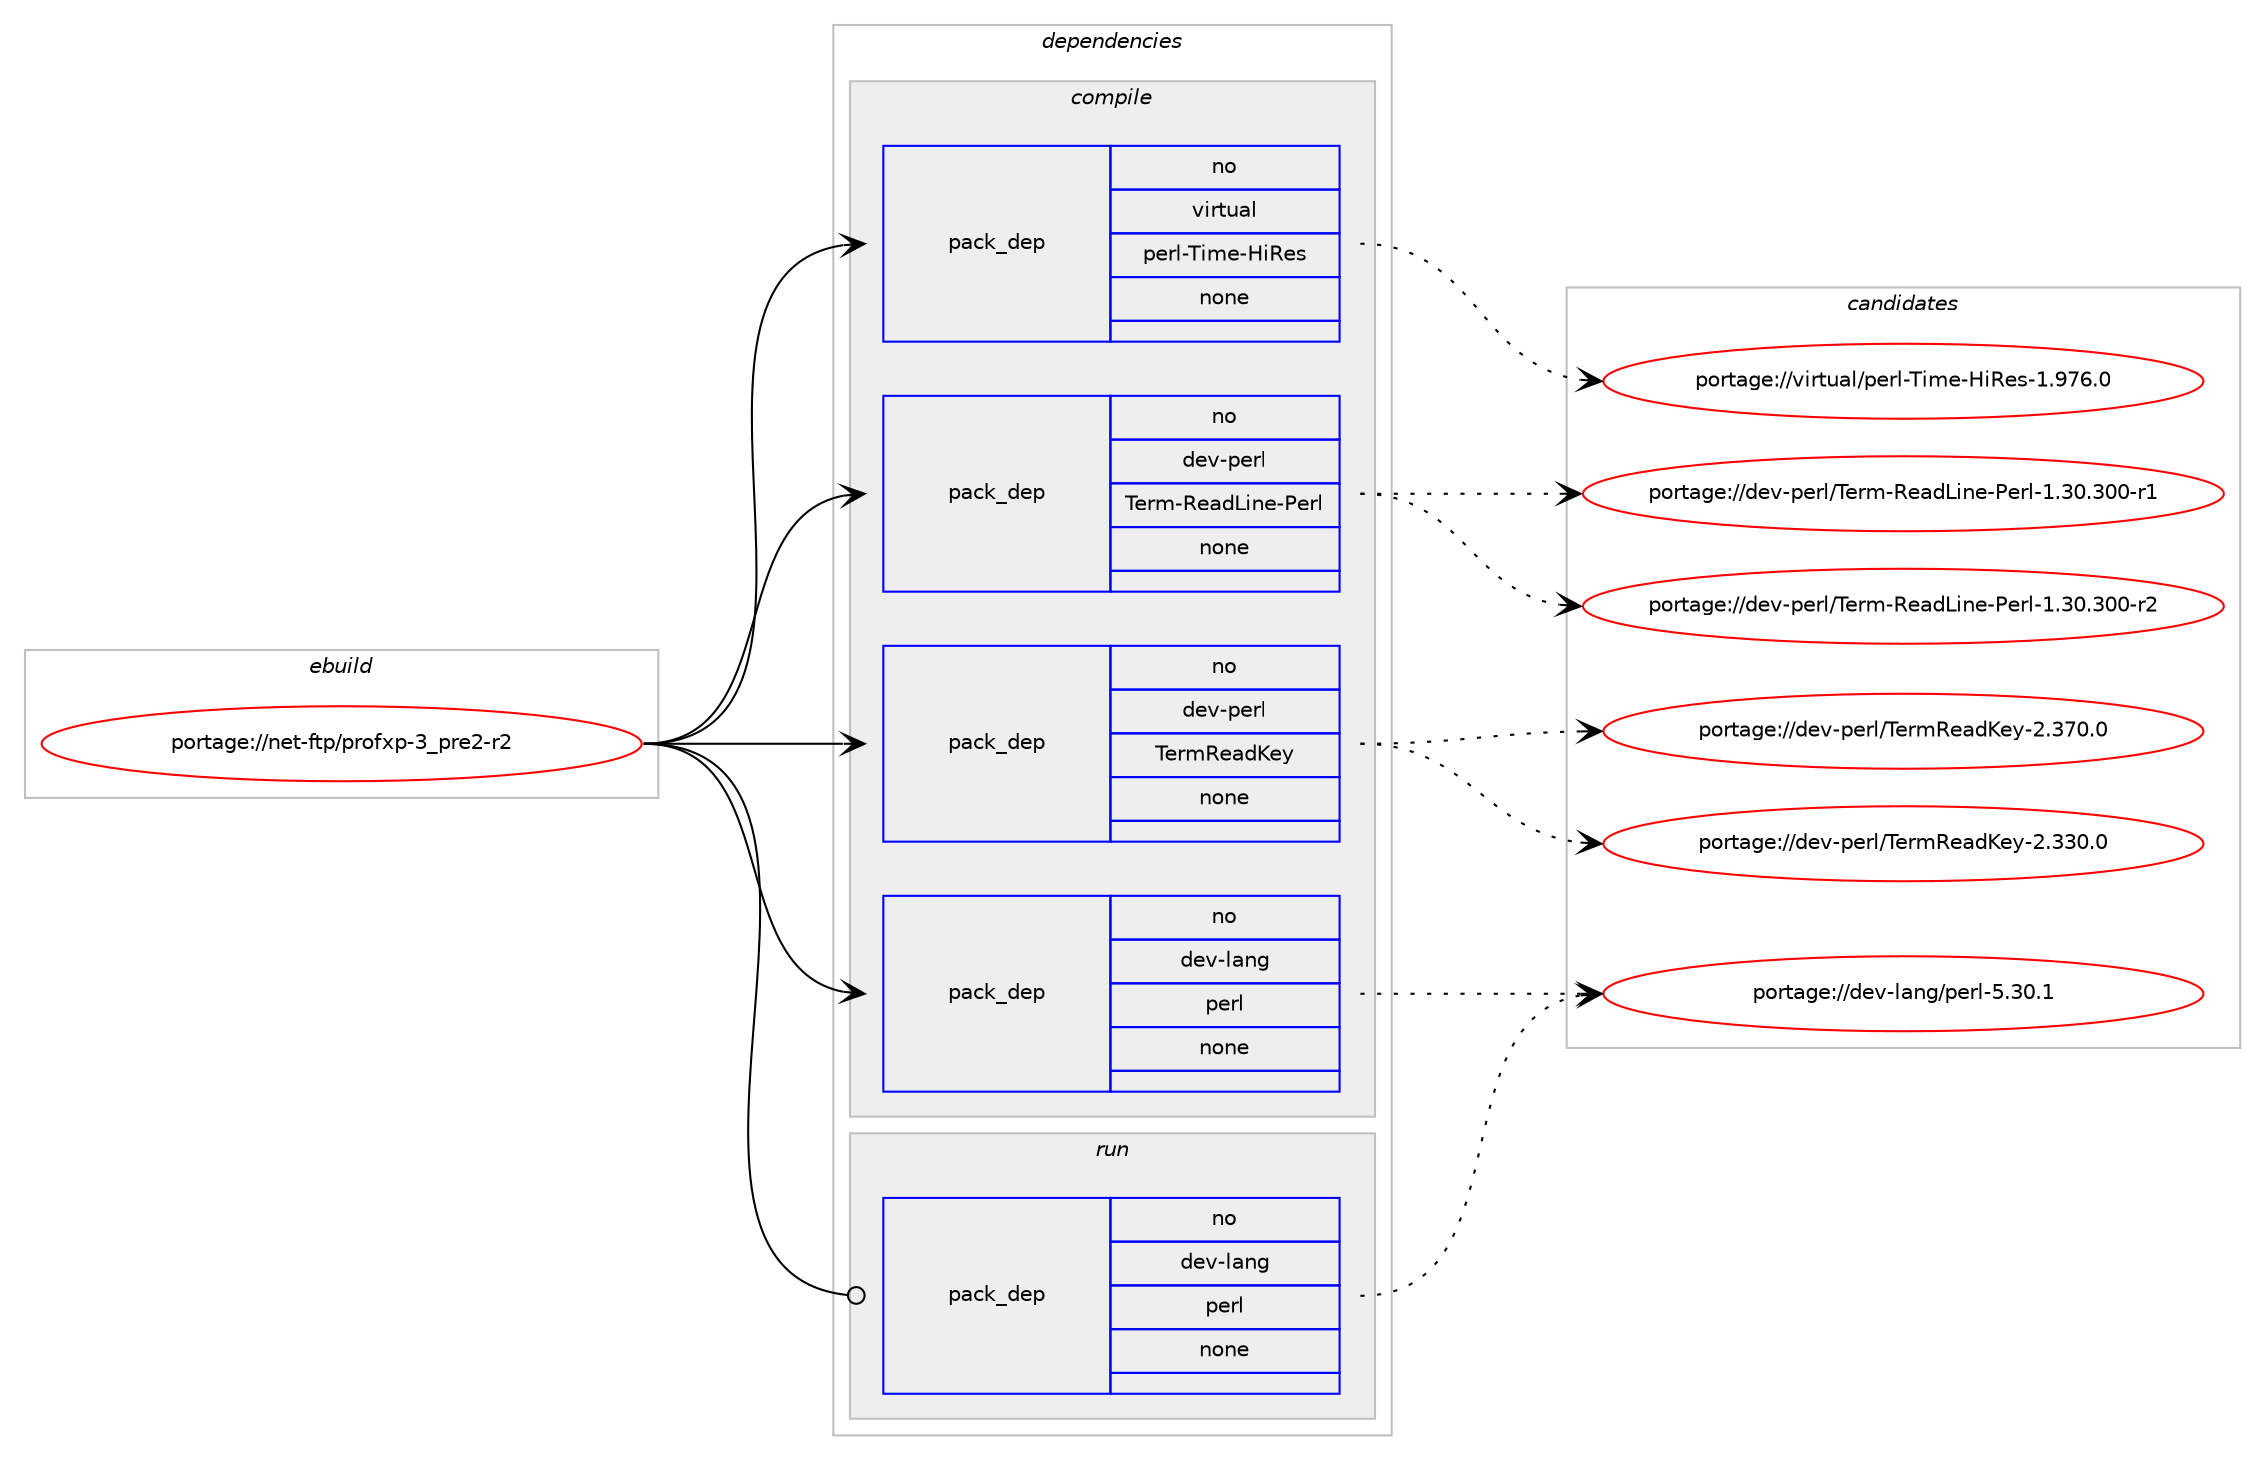 digraph prolog {

# *************
# Graph options
# *************

newrank=true;
concentrate=true;
compound=true;
graph [rankdir=LR,fontname=Helvetica,fontsize=10,ranksep=1.5];#, ranksep=2.5, nodesep=0.2];
edge  [arrowhead=vee];
node  [fontname=Helvetica,fontsize=10];

# **********
# The ebuild
# **********

subgraph cluster_leftcol {
color=gray;
rank=same;
label=<<i>ebuild</i>>;
id [label="portage://net-ftp/profxp-3_pre2-r2", color=red, width=4, href="../net-ftp/profxp-3_pre2-r2.svg"];
}

# ****************
# The dependencies
# ****************

subgraph cluster_midcol {
color=gray;
label=<<i>dependencies</i>>;
subgraph cluster_compile {
fillcolor="#eeeeee";
style=filled;
label=<<i>compile</i>>;
subgraph pack20005 {
dependency24626 [label=<<TABLE BORDER="0" CELLBORDER="1" CELLSPACING="0" CELLPADDING="4" WIDTH="220"><TR><TD ROWSPAN="6" CELLPADDING="30">pack_dep</TD></TR><TR><TD WIDTH="110">no</TD></TR><TR><TD>dev-lang</TD></TR><TR><TD>perl</TD></TR><TR><TD>none</TD></TR><TR><TD></TD></TR></TABLE>>, shape=none, color=blue];
}
id:e -> dependency24626:w [weight=20,style="solid",arrowhead="vee"];
subgraph pack20006 {
dependency24627 [label=<<TABLE BORDER="0" CELLBORDER="1" CELLSPACING="0" CELLPADDING="4" WIDTH="220"><TR><TD ROWSPAN="6" CELLPADDING="30">pack_dep</TD></TR><TR><TD WIDTH="110">no</TD></TR><TR><TD>dev-perl</TD></TR><TR><TD>Term-ReadLine-Perl</TD></TR><TR><TD>none</TD></TR><TR><TD></TD></TR></TABLE>>, shape=none, color=blue];
}
id:e -> dependency24627:w [weight=20,style="solid",arrowhead="vee"];
subgraph pack20007 {
dependency24628 [label=<<TABLE BORDER="0" CELLBORDER="1" CELLSPACING="0" CELLPADDING="4" WIDTH="220"><TR><TD ROWSPAN="6" CELLPADDING="30">pack_dep</TD></TR><TR><TD WIDTH="110">no</TD></TR><TR><TD>dev-perl</TD></TR><TR><TD>TermReadKey</TD></TR><TR><TD>none</TD></TR><TR><TD></TD></TR></TABLE>>, shape=none, color=blue];
}
id:e -> dependency24628:w [weight=20,style="solid",arrowhead="vee"];
subgraph pack20008 {
dependency24629 [label=<<TABLE BORDER="0" CELLBORDER="1" CELLSPACING="0" CELLPADDING="4" WIDTH="220"><TR><TD ROWSPAN="6" CELLPADDING="30">pack_dep</TD></TR><TR><TD WIDTH="110">no</TD></TR><TR><TD>virtual</TD></TR><TR><TD>perl-Time-HiRes</TD></TR><TR><TD>none</TD></TR><TR><TD></TD></TR></TABLE>>, shape=none, color=blue];
}
id:e -> dependency24629:w [weight=20,style="solid",arrowhead="vee"];
}
subgraph cluster_compileandrun {
fillcolor="#eeeeee";
style=filled;
label=<<i>compile and run</i>>;
}
subgraph cluster_run {
fillcolor="#eeeeee";
style=filled;
label=<<i>run</i>>;
subgraph pack20009 {
dependency24630 [label=<<TABLE BORDER="0" CELLBORDER="1" CELLSPACING="0" CELLPADDING="4" WIDTH="220"><TR><TD ROWSPAN="6" CELLPADDING="30">pack_dep</TD></TR><TR><TD WIDTH="110">no</TD></TR><TR><TD>dev-lang</TD></TR><TR><TD>perl</TD></TR><TR><TD>none</TD></TR><TR><TD></TD></TR></TABLE>>, shape=none, color=blue];
}
id:e -> dependency24630:w [weight=20,style="solid",arrowhead="odot"];
}
}

# **************
# The candidates
# **************

subgraph cluster_choices {
rank=same;
color=gray;
label=<<i>candidates</i>>;

subgraph choice20005 {
color=black;
nodesep=1;
choice10010111845108971101034711210111410845534651484649 [label="portage://dev-lang/perl-5.30.1", color=red, width=4,href="../dev-lang/perl-5.30.1.svg"];
dependency24626:e -> choice10010111845108971101034711210111410845534651484649:w [style=dotted,weight="100"];
}
subgraph choice20006 {
color=black;
nodesep=1;
choice1001011184511210111410847841011141094582101971007610511010145801011141084549465148465148484511450 [label="portage://dev-perl/Term-ReadLine-Perl-1.30.300-r2", color=red, width=4,href="../dev-perl/Term-ReadLine-Perl-1.30.300-r2.svg"];
choice1001011184511210111410847841011141094582101971007610511010145801011141084549465148465148484511449 [label="portage://dev-perl/Term-ReadLine-Perl-1.30.300-r1", color=red, width=4,href="../dev-perl/Term-ReadLine-Perl-1.30.300-r1.svg"];
dependency24627:e -> choice1001011184511210111410847841011141094582101971007610511010145801011141084549465148465148484511450:w [style=dotted,weight="100"];
dependency24627:e -> choice1001011184511210111410847841011141094582101971007610511010145801011141084549465148465148484511449:w [style=dotted,weight="100"];
}
subgraph choice20007 {
color=black;
nodesep=1;
choice1001011184511210111410847841011141098210197100751011214550465155484648 [label="portage://dev-perl/TermReadKey-2.370.0", color=red, width=4,href="../dev-perl/TermReadKey-2.370.0.svg"];
choice1001011184511210111410847841011141098210197100751011214550465151484648 [label="portage://dev-perl/TermReadKey-2.330.0", color=red, width=4,href="../dev-perl/TermReadKey-2.330.0.svg"];
dependency24628:e -> choice1001011184511210111410847841011141098210197100751011214550465155484648:w [style=dotted,weight="100"];
dependency24628:e -> choice1001011184511210111410847841011141098210197100751011214550465151484648:w [style=dotted,weight="100"];
}
subgraph choice20008 {
color=black;
nodesep=1;
choice118105114116117971084711210111410845841051091014572105821011154549465755544648 [label="portage://virtual/perl-Time-HiRes-1.976.0", color=red, width=4,href="../virtual/perl-Time-HiRes-1.976.0.svg"];
dependency24629:e -> choice118105114116117971084711210111410845841051091014572105821011154549465755544648:w [style=dotted,weight="100"];
}
subgraph choice20009 {
color=black;
nodesep=1;
choice10010111845108971101034711210111410845534651484649 [label="portage://dev-lang/perl-5.30.1", color=red, width=4,href="../dev-lang/perl-5.30.1.svg"];
dependency24630:e -> choice10010111845108971101034711210111410845534651484649:w [style=dotted,weight="100"];
}
}

}
